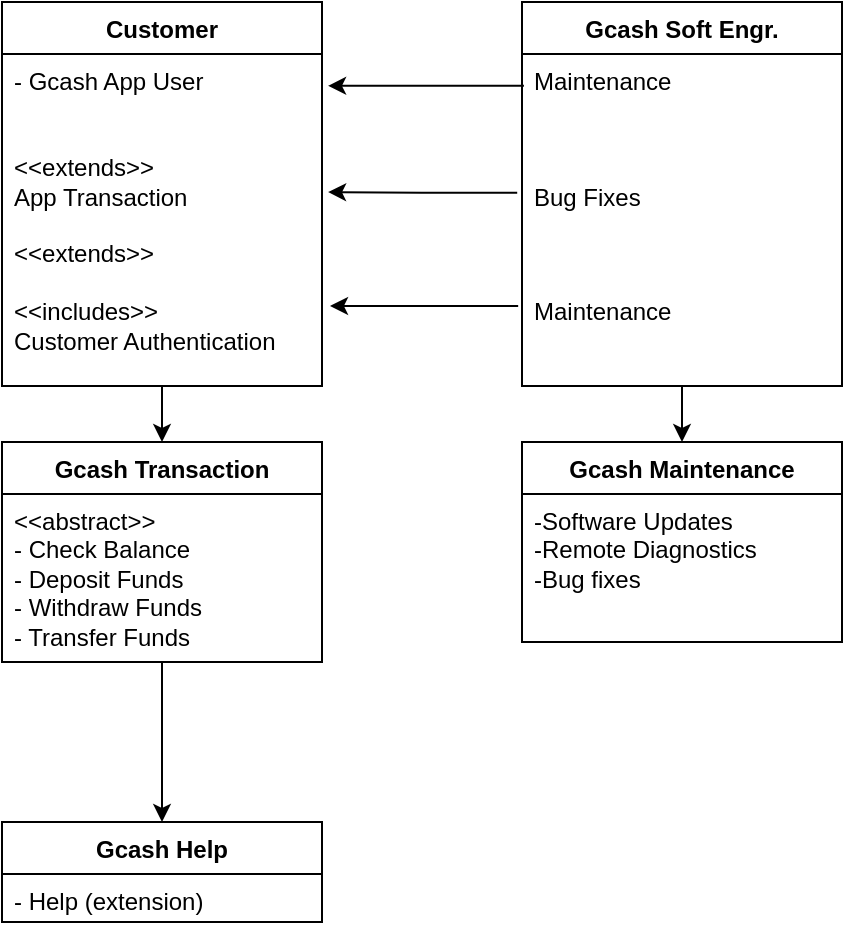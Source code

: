 <mxfile version="23.0.2" type="github">
  <diagram name="Page-1" id="4612fCpNuncgwHPs84pl">
    <mxGraphModel dx="1073" dy="586" grid="1" gridSize="10" guides="1" tooltips="1" connect="1" arrows="1" fold="1" page="1" pageScale="1" pageWidth="850" pageHeight="1100" math="0" shadow="0">
      <root>
        <mxCell id="0" />
        <mxCell id="1" parent="0" />
        <mxCell id="1COlB_G9xtO5EwLwAePO-31" value="" style="edgeStyle=orthogonalEdgeStyle;rounded=0;orthogonalLoop=1;jettySize=auto;html=1;" edge="1" parent="1" source="1COlB_G9xtO5EwLwAePO-10" target="1COlB_G9xtO5EwLwAePO-29">
          <mxGeometry relative="1" as="geometry" />
        </mxCell>
        <mxCell id="1COlB_G9xtO5EwLwAePO-10" value="Customer" style="swimlane;fontStyle=1;align=center;verticalAlign=top;childLayout=stackLayout;horizontal=1;startSize=26;horizontalStack=0;resizeParent=1;resizeParentMax=0;resizeLast=0;collapsible=1;marginBottom=0;whiteSpace=wrap;html=1;" vertex="1" parent="1">
          <mxGeometry x="250" y="160" width="160" height="192" as="geometry" />
        </mxCell>
        <mxCell id="1COlB_G9xtO5EwLwAePO-13" value="- Gcash App User&lt;br&gt;&lt;br&gt;&lt;br&gt;&amp;lt;&amp;lt;extends&amp;gt;&amp;gt;&lt;br&gt;App Transaction&lt;br&gt;&lt;br&gt;&amp;lt;&amp;lt;extends&amp;gt;&amp;gt;&lt;br&gt;&lt;br&gt;&amp;lt;&amp;lt;includes&amp;gt;&amp;gt;&lt;br&gt;Customer Authentication" style="text;strokeColor=none;fillColor=none;align=left;verticalAlign=top;spacingLeft=4;spacingRight=4;overflow=hidden;rotatable=0;points=[[0,0.5],[1,0.5]];portConstraint=eastwest;whiteSpace=wrap;html=1;" vertex="1" parent="1COlB_G9xtO5EwLwAePO-10">
          <mxGeometry y="26" width="160" height="166" as="geometry" />
        </mxCell>
        <mxCell id="1COlB_G9xtO5EwLwAePO-34" value="" style="edgeStyle=orthogonalEdgeStyle;rounded=0;orthogonalLoop=1;jettySize=auto;html=1;" edge="1" parent="1" source="1COlB_G9xtO5EwLwAePO-14" target="1COlB_G9xtO5EwLwAePO-32">
          <mxGeometry relative="1" as="geometry" />
        </mxCell>
        <mxCell id="1COlB_G9xtO5EwLwAePO-14" value="Gcash Soft Engr." style="swimlane;fontStyle=1;align=center;verticalAlign=top;childLayout=stackLayout;horizontal=1;startSize=26;horizontalStack=0;resizeParent=1;resizeParentMax=0;resizeLast=0;collapsible=1;marginBottom=0;whiteSpace=wrap;html=1;" vertex="1" parent="1">
          <mxGeometry x="510" y="160" width="160" height="192" as="geometry" />
        </mxCell>
        <mxCell id="1COlB_G9xtO5EwLwAePO-16" value="Maintenance&lt;br&gt;&lt;br&gt;&lt;br&gt;&lt;br&gt;Bug Fixes&lt;br&gt;&lt;br&gt;&lt;br&gt;&lt;br&gt;Maintenance" style="text;strokeColor=none;fillColor=none;align=left;verticalAlign=top;spacingLeft=4;spacingRight=4;overflow=hidden;rotatable=0;points=[[0,0.5],[1,0.5]];portConstraint=eastwest;whiteSpace=wrap;html=1;" vertex="1" parent="1COlB_G9xtO5EwLwAePO-14">
          <mxGeometry y="26" width="160" height="166" as="geometry" />
        </mxCell>
        <mxCell id="1COlB_G9xtO5EwLwAePO-22" style="edgeStyle=orthogonalEdgeStyle;rounded=0;orthogonalLoop=1;jettySize=auto;html=1;entryX=1.019;entryY=0.416;entryDx=0;entryDy=0;entryPerimeter=0;exitX=-0.015;exitY=0.418;exitDx=0;exitDy=0;exitPerimeter=0;" edge="1" parent="1" source="1COlB_G9xtO5EwLwAePO-16" target="1COlB_G9xtO5EwLwAePO-13">
          <mxGeometry relative="1" as="geometry">
            <mxPoint x="509" y="263" as="sourcePoint" />
          </mxGeometry>
        </mxCell>
        <mxCell id="1COlB_G9xtO5EwLwAePO-24" style="edgeStyle=orthogonalEdgeStyle;rounded=0;orthogonalLoop=1;jettySize=auto;html=1;entryX=1.019;entryY=0.096;entryDx=0;entryDy=0;entryPerimeter=0;exitX=0.006;exitY=0.096;exitDx=0;exitDy=0;exitPerimeter=0;" edge="1" parent="1" source="1COlB_G9xtO5EwLwAePO-16" target="1COlB_G9xtO5EwLwAePO-13">
          <mxGeometry relative="1" as="geometry" />
        </mxCell>
        <mxCell id="1COlB_G9xtO5EwLwAePO-25" style="edgeStyle=orthogonalEdgeStyle;rounded=0;orthogonalLoop=1;jettySize=auto;html=1;entryX=1.025;entryY=0.759;entryDx=0;entryDy=0;entryPerimeter=0;exitX=-0.012;exitY=0.759;exitDx=0;exitDy=0;exitPerimeter=0;" edge="1" parent="1" source="1COlB_G9xtO5EwLwAePO-16" target="1COlB_G9xtO5EwLwAePO-13">
          <mxGeometry relative="1" as="geometry" />
        </mxCell>
        <mxCell id="1COlB_G9xtO5EwLwAePO-37" value="" style="edgeStyle=orthogonalEdgeStyle;rounded=0;orthogonalLoop=1;jettySize=auto;html=1;" edge="1" parent="1" source="1COlB_G9xtO5EwLwAePO-29" target="1COlB_G9xtO5EwLwAePO-35">
          <mxGeometry relative="1" as="geometry" />
        </mxCell>
        <mxCell id="1COlB_G9xtO5EwLwAePO-29" value="Gcash Transaction" style="swimlane;fontStyle=1;align=center;verticalAlign=top;childLayout=stackLayout;horizontal=1;startSize=26;horizontalStack=0;resizeParent=1;resizeParentMax=0;resizeLast=0;collapsible=1;marginBottom=0;whiteSpace=wrap;html=1;" vertex="1" parent="1">
          <mxGeometry x="250" y="380" width="160" height="110" as="geometry" />
        </mxCell>
        <mxCell id="1COlB_G9xtO5EwLwAePO-30" value="&amp;lt;&amp;lt;abstract&amp;gt;&amp;gt;&lt;br&gt;- Check Balance&lt;br&gt;- Deposit Funds&lt;br&gt;- Withdraw Funds&lt;br&gt;- Transfer Funds" style="text;strokeColor=none;fillColor=none;align=left;verticalAlign=top;spacingLeft=4;spacingRight=4;overflow=hidden;rotatable=0;points=[[0,0.5],[1,0.5]];portConstraint=eastwest;whiteSpace=wrap;html=1;" vertex="1" parent="1COlB_G9xtO5EwLwAePO-29">
          <mxGeometry y="26" width="160" height="84" as="geometry" />
        </mxCell>
        <mxCell id="1COlB_G9xtO5EwLwAePO-32" value="Gcash Maintenance" style="swimlane;fontStyle=1;align=center;verticalAlign=top;childLayout=stackLayout;horizontal=1;startSize=26;horizontalStack=0;resizeParent=1;resizeParentMax=0;resizeLast=0;collapsible=1;marginBottom=0;whiteSpace=wrap;html=1;" vertex="1" parent="1">
          <mxGeometry x="510" y="380" width="160" height="100" as="geometry" />
        </mxCell>
        <mxCell id="1COlB_G9xtO5EwLwAePO-33" value="-Software Updates&lt;br&gt;-Remote Diagnostics&lt;br&gt;-Bug fixes" style="text;strokeColor=none;fillColor=none;align=left;verticalAlign=top;spacingLeft=4;spacingRight=4;overflow=hidden;rotatable=0;points=[[0,0.5],[1,0.5]];portConstraint=eastwest;whiteSpace=wrap;html=1;" vertex="1" parent="1COlB_G9xtO5EwLwAePO-32">
          <mxGeometry y="26" width="160" height="74" as="geometry" />
        </mxCell>
        <mxCell id="1COlB_G9xtO5EwLwAePO-35" value="Gcash Help" style="swimlane;fontStyle=1;align=center;verticalAlign=top;childLayout=stackLayout;horizontal=1;startSize=26;horizontalStack=0;resizeParent=1;resizeParentMax=0;resizeLast=0;collapsible=1;marginBottom=0;whiteSpace=wrap;html=1;" vertex="1" parent="1">
          <mxGeometry x="250" y="570" width="160" height="50" as="geometry" />
        </mxCell>
        <mxCell id="1COlB_G9xtO5EwLwAePO-36" value="- Help (extension)" style="text;strokeColor=none;fillColor=none;align=left;verticalAlign=top;spacingLeft=4;spacingRight=4;overflow=hidden;rotatable=0;points=[[0,0.5],[1,0.5]];portConstraint=eastwest;whiteSpace=wrap;html=1;" vertex="1" parent="1COlB_G9xtO5EwLwAePO-35">
          <mxGeometry y="26" width="160" height="24" as="geometry" />
        </mxCell>
      </root>
    </mxGraphModel>
  </diagram>
</mxfile>
